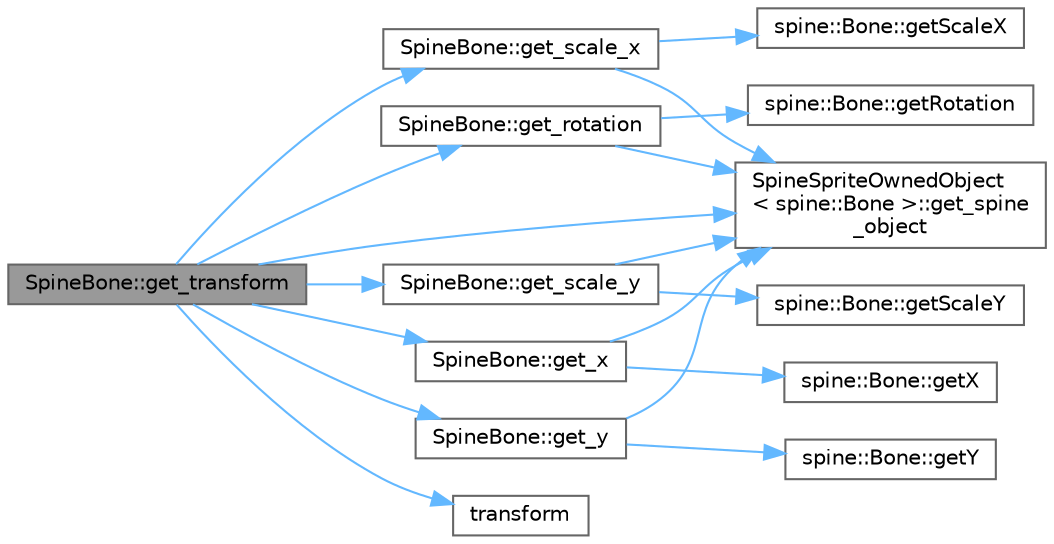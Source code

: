 digraph "SpineBone::get_transform"
{
 // LATEX_PDF_SIZE
  bgcolor="transparent";
  edge [fontname=Helvetica,fontsize=10,labelfontname=Helvetica,labelfontsize=10];
  node [fontname=Helvetica,fontsize=10,shape=box,height=0.2,width=0.4];
  rankdir="LR";
  Node1 [id="Node000001",label="SpineBone::get_transform",height=0.2,width=0.4,color="gray40", fillcolor="grey60", style="filled", fontcolor="black",tooltip=" "];
  Node1 -> Node2 [id="edge1_Node000001_Node000002",color="steelblue1",style="solid",tooltip=" "];
  Node2 [id="Node000002",label="SpineBone::get_rotation",height=0.2,width=0.4,color="grey40", fillcolor="white", style="filled",URL="$class_spine_bone.html#aa96849d2a4b6995cb0d30c3b44987b5e",tooltip=" "];
  Node2 -> Node3 [id="edge2_Node000002_Node000003",color="steelblue1",style="solid",tooltip=" "];
  Node3 [id="Node000003",label="SpineSpriteOwnedObject\l\< spine::Bone \>::get_spine\l_object",height=0.2,width=0.4,color="grey40", fillcolor="white", style="filled",URL="$class_spine_sprite_owned_object.html#aba9c7c6ef398e3803ce5e59db1a54271",tooltip=" "];
  Node2 -> Node4 [id="edge3_Node000002_Node000004",color="steelblue1",style="solid",tooltip=" "];
  Node4 [id="Node000004",label="spine::Bone::getRotation",height=0.2,width=0.4,color="grey40", fillcolor="white", style="filled",URL="$classspine_1_1_bone.html#a67e3746cfb6941328bcd5974ddd028f6",tooltip="The local rotation."];
  Node1 -> Node5 [id="edge4_Node000001_Node000005",color="steelblue1",style="solid",tooltip=" "];
  Node5 [id="Node000005",label="SpineBone::get_scale_x",height=0.2,width=0.4,color="grey40", fillcolor="white", style="filled",URL="$class_spine_bone.html#a5a8f6607edf3dc79f254c65d3a1b5233",tooltip=" "];
  Node5 -> Node3 [id="edge5_Node000005_Node000003",color="steelblue1",style="solid",tooltip=" "];
  Node5 -> Node6 [id="edge6_Node000005_Node000006",color="steelblue1",style="solid",tooltip=" "];
  Node6 [id="Node000006",label="spine::Bone::getScaleX",height=0.2,width=0.4,color="grey40", fillcolor="white", style="filled",URL="$classspine_1_1_bone.html#af40fc22601635a29f0cc76e55c615954",tooltip="The local scaleX."];
  Node1 -> Node7 [id="edge7_Node000001_Node000007",color="steelblue1",style="solid",tooltip=" "];
  Node7 [id="Node000007",label="SpineBone::get_scale_y",height=0.2,width=0.4,color="grey40", fillcolor="white", style="filled",URL="$class_spine_bone.html#a8bafeb9efb87a75a8801fa0dc53dfb5d",tooltip=" "];
  Node7 -> Node3 [id="edge8_Node000007_Node000003",color="steelblue1",style="solid",tooltip=" "];
  Node7 -> Node8 [id="edge9_Node000007_Node000008",color="steelblue1",style="solid",tooltip=" "];
  Node8 [id="Node000008",label="spine::Bone::getScaleY",height=0.2,width=0.4,color="grey40", fillcolor="white", style="filled",URL="$classspine_1_1_bone.html#ab674344bf8098e77a5227b4afd5cd343",tooltip="The local scaleY."];
  Node1 -> Node3 [id="edge10_Node000001_Node000003",color="steelblue1",style="solid",tooltip=" "];
  Node1 -> Node9 [id="edge11_Node000001_Node000009",color="steelblue1",style="solid",tooltip=" "];
  Node9 [id="Node000009",label="SpineBone::get_x",height=0.2,width=0.4,color="grey40", fillcolor="white", style="filled",URL="$class_spine_bone.html#ae4d71687ed58d226c4a03d018667ad14",tooltip=" "];
  Node9 -> Node3 [id="edge12_Node000009_Node000003",color="steelblue1",style="solid",tooltip=" "];
  Node9 -> Node10 [id="edge13_Node000009_Node000010",color="steelblue1",style="solid",tooltip=" "];
  Node10 [id="Node000010",label="spine::Bone::getX",height=0.2,width=0.4,color="grey40", fillcolor="white", style="filled",URL="$classspine_1_1_bone.html#afeae1bfb107384f521d46ff4be6e4836",tooltip="The local X translation."];
  Node1 -> Node11 [id="edge14_Node000001_Node000011",color="steelblue1",style="solid",tooltip=" "];
  Node11 [id="Node000011",label="SpineBone::get_y",height=0.2,width=0.4,color="grey40", fillcolor="white", style="filled",URL="$class_spine_bone.html#a8ac6562477dbea9a67f19a9fe23bbcda",tooltip=" "];
  Node11 -> Node3 [id="edge15_Node000011_Node000003",color="steelblue1",style="solid",tooltip=" "];
  Node11 -> Node12 [id="edge16_Node000011_Node000012",color="steelblue1",style="solid",tooltip=" "];
  Node12 [id="Node000012",label="spine::Bone::getY",height=0.2,width=0.4,color="grey40", fillcolor="white", style="filled",URL="$classspine_1_1_bone.html#ab051992abba729be410cc02e33d98888",tooltip="The local Y translation."];
  Node1 -> Node13 [id="edge17_Node000001_Node000013",color="steelblue1",style="solid",tooltip=" "];
  Node13 [id="Node000013",label="transform",height=0.2,width=0.4,color="grey40", fillcolor="white", style="filled",URL="$geometry_8cpp.html#ad05130a1d9f2e9708c1125b4cc2fe7cb",tooltip=" "];
}
